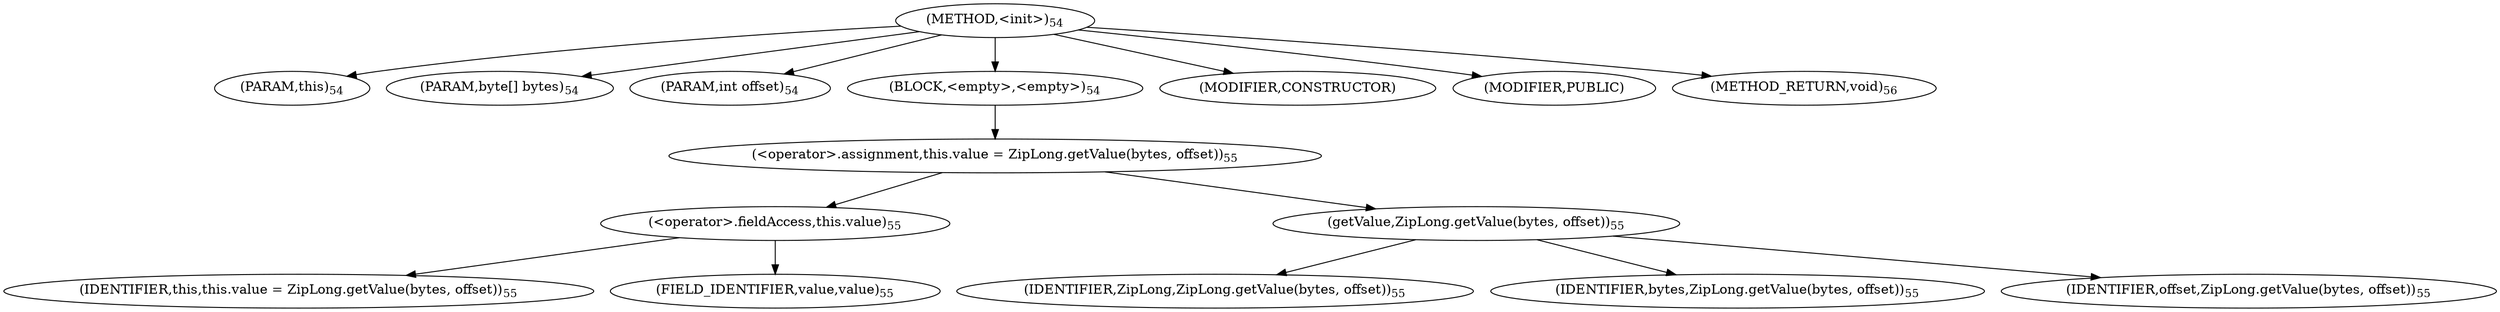 digraph "&lt;init&gt;" {  
"44" [label = <(METHOD,&lt;init&gt;)<SUB>54</SUB>> ]
"45" [label = <(PARAM,this)<SUB>54</SUB>> ]
"46" [label = <(PARAM,byte[] bytes)<SUB>54</SUB>> ]
"47" [label = <(PARAM,int offset)<SUB>54</SUB>> ]
"48" [label = <(BLOCK,&lt;empty&gt;,&lt;empty&gt;)<SUB>54</SUB>> ]
"49" [label = <(&lt;operator&gt;.assignment,this.value = ZipLong.getValue(bytes, offset))<SUB>55</SUB>> ]
"50" [label = <(&lt;operator&gt;.fieldAccess,this.value)<SUB>55</SUB>> ]
"51" [label = <(IDENTIFIER,this,this.value = ZipLong.getValue(bytes, offset))<SUB>55</SUB>> ]
"52" [label = <(FIELD_IDENTIFIER,value,value)<SUB>55</SUB>> ]
"53" [label = <(getValue,ZipLong.getValue(bytes, offset))<SUB>55</SUB>> ]
"54" [label = <(IDENTIFIER,ZipLong,ZipLong.getValue(bytes, offset))<SUB>55</SUB>> ]
"55" [label = <(IDENTIFIER,bytes,ZipLong.getValue(bytes, offset))<SUB>55</SUB>> ]
"56" [label = <(IDENTIFIER,offset,ZipLong.getValue(bytes, offset))<SUB>55</SUB>> ]
"57" [label = <(MODIFIER,CONSTRUCTOR)> ]
"58" [label = <(MODIFIER,PUBLIC)> ]
"59" [label = <(METHOD_RETURN,void)<SUB>56</SUB>> ]
  "44" -> "45" 
  "44" -> "46" 
  "44" -> "47" 
  "44" -> "48" 
  "44" -> "57" 
  "44" -> "58" 
  "44" -> "59" 
  "48" -> "49" 
  "49" -> "50" 
  "49" -> "53" 
  "50" -> "51" 
  "50" -> "52" 
  "53" -> "54" 
  "53" -> "55" 
  "53" -> "56" 
}
